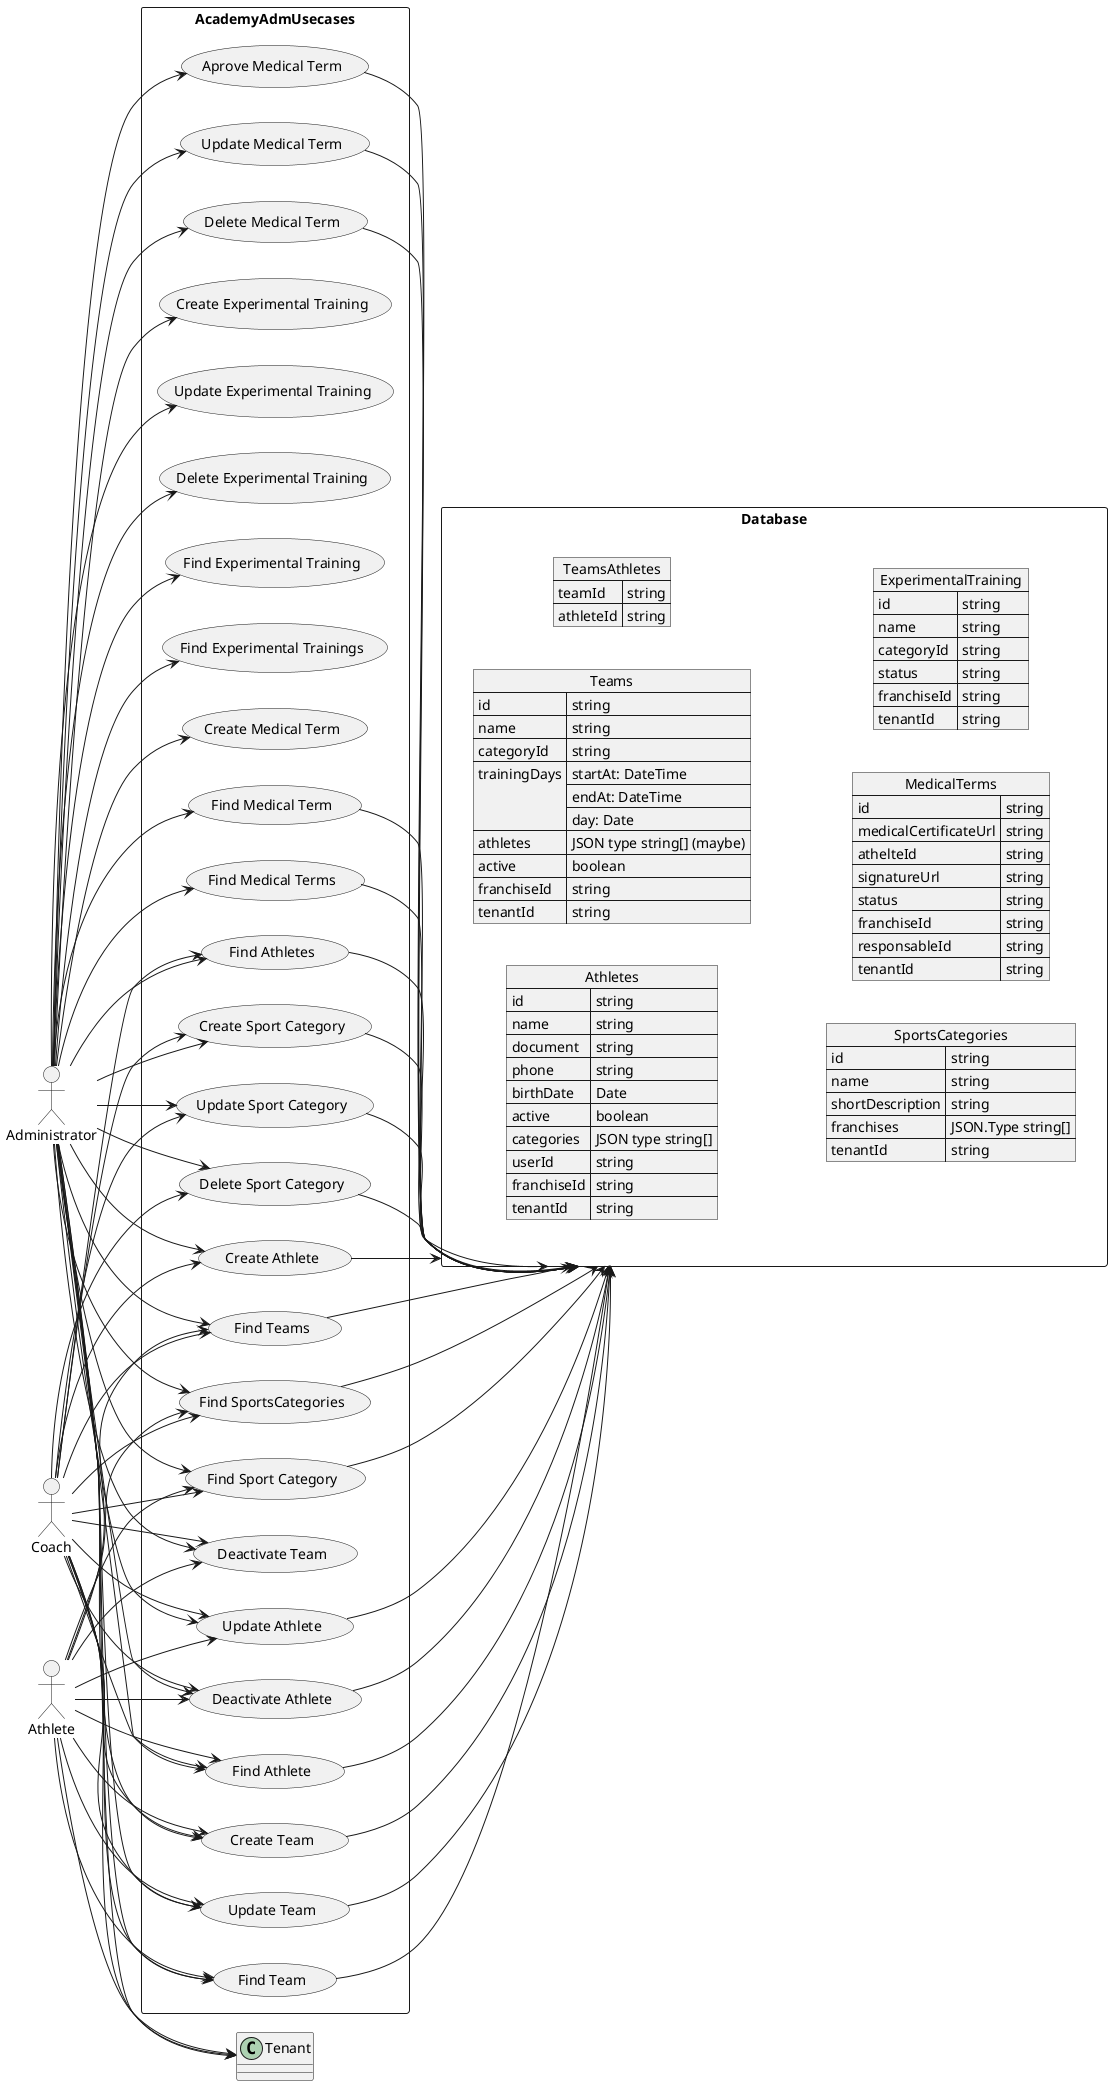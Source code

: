 @startuml
allowmixing

left to right direction
actor "Administrator" as admin
actor "Coach" as coach
actor "Athlete" as athlete

rectangle AcademyAdmUsecases {
  usecase "Create Athlete" as CA
  usecase "Update Athlete" as UA
  usecase "Find Athlete" as FA
  usecase "Find Athletes" as FAS
  usecase "Deactivate Athlete" as DA

  usecase "Create Team" as CT
  usecase "Update Team" as UT
  usecase "Find Team" as FT
  usecase "Find Teams" as FTS
  usecase "Deactivate Team" as DT
  
  usecase "Create Sport Category" as CC
  usecase "Update Sport Category" as UC
  usecase "Delete Sport Category" as DC
  usecase "Find Sport Category" as FC
  usecase "Find SportsCategories" as FCS

  usecase "Create Experimental Training" as CET
  usecase "Update Experimental Training" as UET
  usecase "Delete Experimental Training" as DET
  usecase "Find Experimental Training" as FET
  usecase "Find Experimental Trainings" as FETS

  usecase "Create Medical Term" as CMR
  usecase "Update Medical Term" as UMT
  usecase "Delete Medical Term" as DMT
  usecase "Find Medical Term" as FMT
  usecase "Find Medical Terms" as FMTS
  usecase "Aprove Medical Term" as AMT
}

rectangle Database {
  json Athletes {
    "id":"string",
    "name":"string",
    "document":"string",
    "phone": "string",
    "birthDate": "Date",
    "active": "boolean",
    "categories": "JSON type string[]",
    "userId": "string",
    "franchiseId": "string",
    "tenantId": "string"
  }

  json Teams {
    "id":"string",
    "name":"string",
    "categoryId": "string",
    "trainingDays": ["startAt: DateTime", "endAt: DateTime", "day: Date"],
    "athletes": "JSON type string[] (maybe)",
    "active": "boolean",
    "franchiseId": "string",
    "tenantId": "string"
  }

  json TeamsAthletes{
    "teamId": "string",
    "athleteId": "string"
  }

  json SportsCategories{
    "id": "string",
    "name": "string",
    "shortDescription": "string",
    "franchises": "JSON.Type string[]",
    "tenantId": "string"
  }

  json MedicalTerms{
    "id": "string",
    "medicalCertificateUrl": "string",
    "athelteId": "string",
    "signatureUrl": "string",
    "status": "string",
    "franchiseId": "string",
    "responsableId": "string",
    "tenantId": "string"
  }

   json ExperimentalTraining{
    "id": "string",
    "name": "string",
    "categoryId": "string",
    "status": "string",
    "franchiseId": "string",
    "tenantId": "string"
  }
}

admin --> Tenant
admin --> CA
admin --> UA
admin --> FA
admin --> FAS
admin --> DA
admin --> CT
admin --> UT
admin --> FT
admin --> FTS
admin --> DT
admin --> CC
admin --> UC
admin --> DC
admin --> FC
admin --> FCS
admin --> CMR
admin --> UMT
admin --> DMT
admin --> FMT
admin --> FMTS
admin --> AMT
admin --> CET
admin --> UET
admin --> DET
admin --> FET
admin --> FETS

coach --> Tenant
coach --> CA
coach --> UA
coach --> FA
coach --> FAS
coach --> DA
coach --> CT
coach --> UT
coach --> FT
coach --> FTS
coach --> DT
coach --> CC
coach --> UC
coach --> DC
coach --> FC
coach --> FCS

athlete --> Tenant
athlete --> UA
athlete --> FA
athlete --> DA
athlete --> CT
athlete --> UT
athlete --> FT
athlete --> FTS
athlete --> DT
athlete --> FC
athlete --> FCS

CA --> Database
UA --> Database
FA --> Database
FAS --> Database
DA --> Database
CT --> Database
UT --> Database
FT --> Database
FTS --> Database
CC --> Database
UC --> Database
DC --> Database
FC --> Database
FCS --> Database
UMT --> Database
DMT --> Database
FMT --> Database
FMTS --> Database
AMT --> Database

@enduml